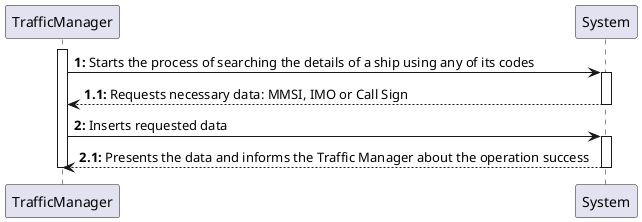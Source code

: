 @startuml

activate TrafficManager

TrafficManager -> System: **1:** Starts the process of searching the details of a ship using any of its codes

activate System

System --> TrafficManager: **1.1:** Requests necessary data: MMSI, IMO or Call Sign

deactivate System

TrafficManager -> System: **2:** Inserts requested data

activate System

System --> TrafficManager: **2.1:** Presents the data and informs the Traffic Manager about the operation success

deactivate System

deactivate TrafficManager

@enduml